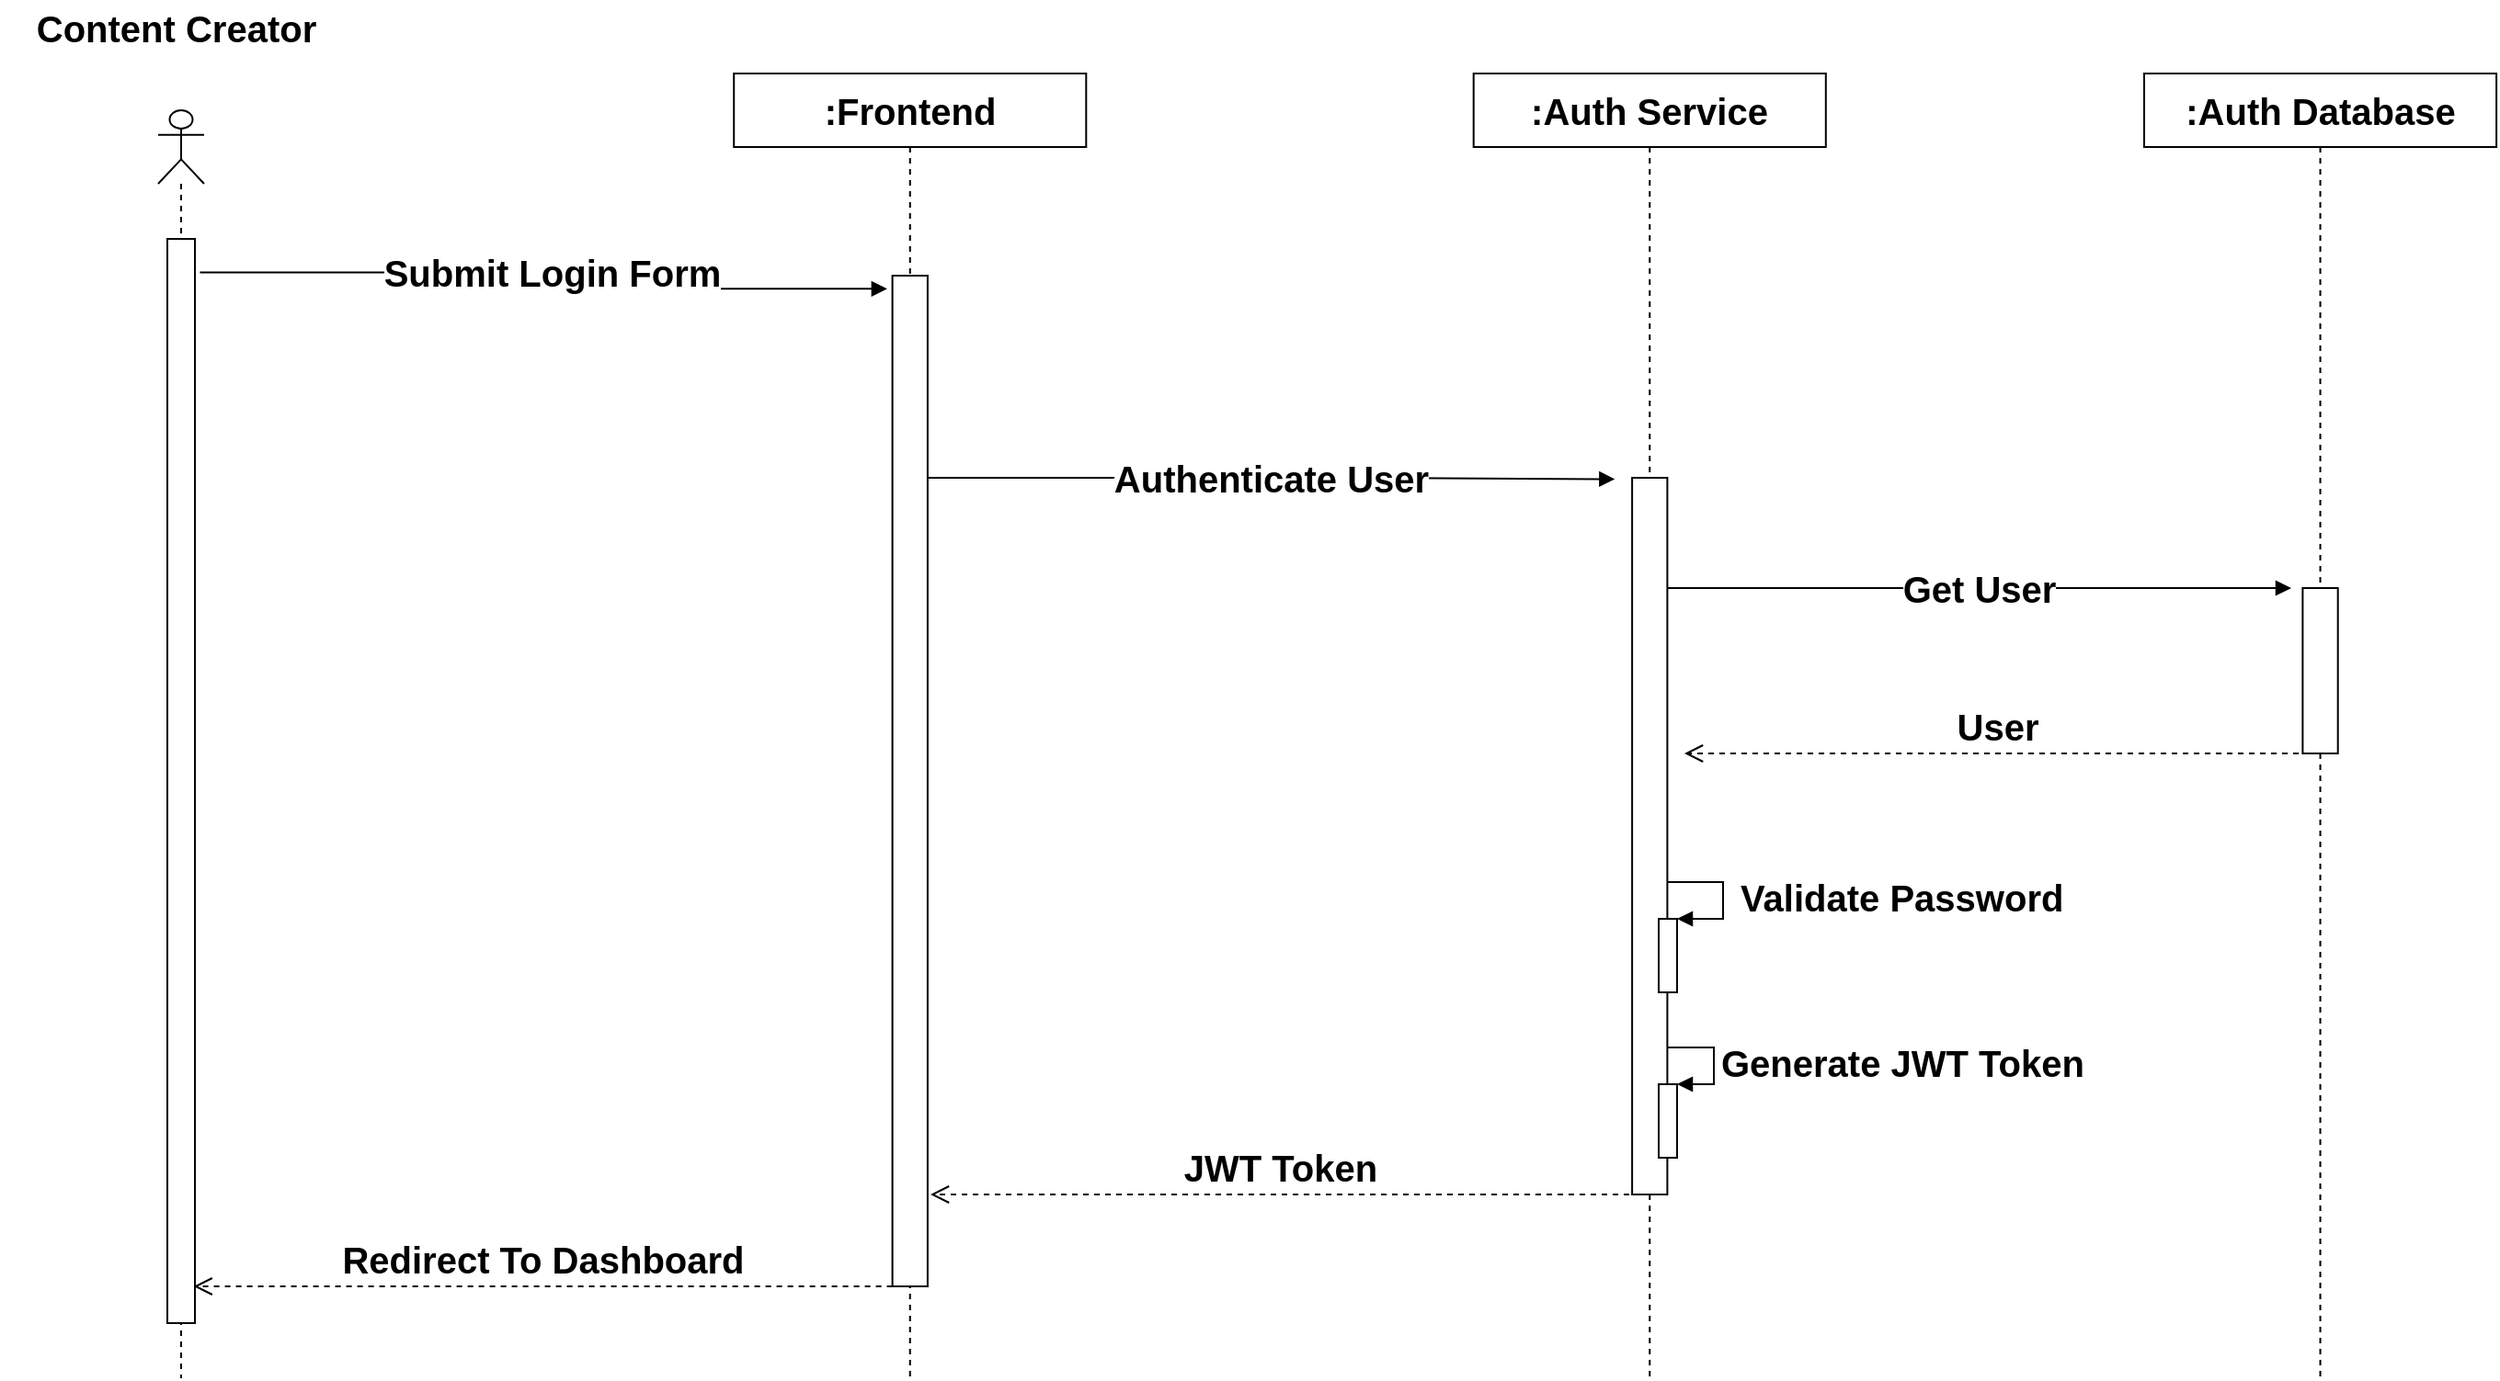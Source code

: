 <mxfile version="20.3.0" type="device"><diagram id="sJVF7KrBOED0QS0s5KzF" name="Page-1"><mxGraphModel dx="1730" dy="1068" grid="1" gridSize="10" guides="1" tooltips="1" connect="1" arrows="1" fold="1" page="1" pageScale="1" pageWidth="850" pageHeight="1100" math="0" shadow="0"><root><mxCell id="0"/><mxCell id="1" parent="0"/><mxCell id="8qWSJdhpEyzjn0t5yj4f-1" value="Content Creator" style="text;html=1;strokeColor=none;fillColor=none;align=center;verticalAlign=middle;whiteSpace=wrap;rounded=0;fontSize=20;fontStyle=1" parent="1" vertex="1"><mxGeometry x="54.23" y="40" width="191.549" height="30" as="geometry"/></mxCell><mxCell id="8qWSJdhpEyzjn0t5yj4f-2" value=":Frontend" style="shape=umlLifeline;perimeter=lifelinePerimeter;whiteSpace=wrap;html=1;container=1;collapsible=0;recursiveResize=0;outlineConnect=0;fontSize=20;fontStyle=1" parent="1" vertex="1"><mxGeometry x="453.1" y="80" width="191.55" height="710" as="geometry"/></mxCell><mxCell id="8qWSJdhpEyzjn0t5yj4f-3" value="" style="html=1;points=[];perimeter=orthogonalPerimeter;fontSize=20;fontStyle=1" parent="8qWSJdhpEyzjn0t5yj4f-2" vertex="1"><mxGeometry x="86.2" y="110" width="19.15" height="550" as="geometry"/></mxCell><mxCell id="8qWSJdhpEyzjn0t5yj4f-35" value="Authenticate User" style="edgeStyle=elbowEdgeStyle;fontSize=20;html=1;endArrow=block;endFill=1;rounded=0;exitX=1.181;exitY=0.031;exitDx=0;exitDy=0;exitPerimeter=0;entryX=-0.15;entryY=0.013;entryDx=0;entryDy=0;entryPerimeter=0;fontStyle=1" parent="8qWSJdhpEyzjn0t5yj4f-2" edge="1"><mxGeometry width="160" relative="1" as="geometry"><mxPoint x="105.355" y="220.0" as="sourcePoint"/><mxPoint x="479.068" y="220.73" as="targetPoint"/><Array as="points"><mxPoint x="328.696" y="188.38"/></Array></mxGeometry></mxCell><mxCell id="8qWSJdhpEyzjn0t5yj4f-49" value="Redirect To Dashboard" style="html=1;verticalAlign=bottom;endArrow=open;dashed=1;endSize=8;rounded=0;fontSize=20;fontStyle=1" parent="8qWSJdhpEyzjn0t5yj4f-2" edge="1"><mxGeometry relative="1" as="geometry"><mxPoint x="86.2" y="660.0" as="sourcePoint"/><mxPoint x="-293.8" y="660.0" as="targetPoint"/></mxGeometry></mxCell><mxCell id="8qWSJdhpEyzjn0t5yj4f-9" value="Submit Login Form" style="edgeStyle=elbowEdgeStyle;fontSize=20;html=1;endArrow=block;endFill=1;rounded=0;exitX=1.181;exitY=0.031;exitDx=0;exitDy=0;exitPerimeter=0;entryX=-0.15;entryY=0.013;entryDx=0;entryDy=0;entryPerimeter=0;fontStyle=1" parent="1" source="8qWSJdhpEyzjn0t5yj4f-27" target="8qWSJdhpEyzjn0t5yj4f-3" edge="1"><mxGeometry width="160" relative="1" as="geometry"><mxPoint x="175.352" y="170" as="sourcePoint"/><mxPoint x="529.718" y="170" as="targetPoint"/><Array as="points"><mxPoint x="386.056" y="170"/></Array></mxGeometry></mxCell><mxCell id="8qWSJdhpEyzjn0t5yj4f-10" value=":Auth Service" style="shape=umlLifeline;perimeter=lifelinePerimeter;whiteSpace=wrap;html=1;container=1;collapsible=0;recursiveResize=0;outlineConnect=0;fontSize=20;fontStyle=1" parent="1" vertex="1"><mxGeometry x="855.35" y="80" width="191.55" height="710" as="geometry"/></mxCell><mxCell id="8qWSJdhpEyzjn0t5yj4f-11" value="" style="html=1;points=[];perimeter=orthogonalPerimeter;fontSize=20;fontStyle=1" parent="8qWSJdhpEyzjn0t5yj4f-10" vertex="1"><mxGeometry x="86.2" y="220" width="19.15" height="390" as="geometry"/></mxCell><mxCell id="8qWSJdhpEyzjn0t5yj4f-42" value="Get User" style="edgeStyle=elbowEdgeStyle;fontSize=20;html=1;endArrow=block;endFill=1;rounded=0;exitX=1.181;exitY=0.031;exitDx=0;exitDy=0;exitPerimeter=0;fontStyle=1" parent="8qWSJdhpEyzjn0t5yj4f-10" edge="1"><mxGeometry width="160" relative="1" as="geometry"><mxPoint x="105.355" y="280.0" as="sourcePoint"/><mxPoint x="444.65" y="280" as="targetPoint"/><Array as="points"><mxPoint x="328.696" y="248.38"/></Array></mxGeometry></mxCell><mxCell id="8qWSJdhpEyzjn0t5yj4f-44" value="" style="html=1;points=[];perimeter=orthogonalPerimeter;fontSize=20;fontStyle=1" parent="8qWSJdhpEyzjn0t5yj4f-10" vertex="1"><mxGeometry x="100.65" y="460" width="10" height="40" as="geometry"/></mxCell><mxCell id="8qWSJdhpEyzjn0t5yj4f-45" value="&amp;nbsp;Validate Password" style="edgeStyle=orthogonalEdgeStyle;html=1;align=left;spacingLeft=2;endArrow=block;rounded=0;entryX=1;entryY=0;fontSize=20;fontStyle=1" parent="8qWSJdhpEyzjn0t5yj4f-10" target="8qWSJdhpEyzjn0t5yj4f-44" edge="1"><mxGeometry relative="1" as="geometry"><mxPoint x="105.65" y="440" as="sourcePoint"/><Array as="points"><mxPoint x="135.65" y="440"/></Array></mxGeometry></mxCell><mxCell id="8qWSJdhpEyzjn0t5yj4f-46" value="" style="html=1;points=[];perimeter=orthogonalPerimeter;fontSize=20;fontStyle=1" parent="8qWSJdhpEyzjn0t5yj4f-10" vertex="1"><mxGeometry x="100.65" y="550" width="10" height="40" as="geometry"/></mxCell><mxCell id="8qWSJdhpEyzjn0t5yj4f-47" value="Generate JWT Token" style="edgeStyle=orthogonalEdgeStyle;html=1;align=left;spacingLeft=2;endArrow=block;rounded=0;entryX=1;entryY=0;fontSize=20;fontStyle=1" parent="8qWSJdhpEyzjn0t5yj4f-10" target="8qWSJdhpEyzjn0t5yj4f-46" edge="1"><mxGeometry relative="1" as="geometry"><mxPoint x="105.65" y="530" as="sourcePoint"/><Array as="points"><mxPoint x="130.65" y="530"/></Array></mxGeometry></mxCell><mxCell id="8qWSJdhpEyzjn0t5yj4f-48" value="JWT Token" style="html=1;verticalAlign=bottom;endArrow=open;dashed=1;endSize=8;rounded=0;fontSize=20;fontStyle=1" parent="8qWSJdhpEyzjn0t5yj4f-10" edge="1"><mxGeometry relative="1" as="geometry"><mxPoint x="84.65" y="610" as="sourcePoint"/><mxPoint x="-295.35" y="610" as="targetPoint"/></mxGeometry></mxCell><mxCell id="8qWSJdhpEyzjn0t5yj4f-26" value="" style="shape=umlLifeline;participant=umlActor;perimeter=lifelinePerimeter;whiteSpace=wrap;html=1;container=1;collapsible=0;recursiveResize=0;verticalAlign=top;spacingTop=36;outlineConnect=0;fontSize=20;fontStyle=1" parent="1" vertex="1"><mxGeometry x="140" y="100" width="25" height="690" as="geometry"/></mxCell><mxCell id="8qWSJdhpEyzjn0t5yj4f-27" value="" style="html=1;points=[];perimeter=orthogonalPerimeter;fontSize=20;fontStyle=1" parent="8qWSJdhpEyzjn0t5yj4f-26" vertex="1"><mxGeometry x="5" y="70" width="15" height="590" as="geometry"/></mxCell><mxCell id="8qWSJdhpEyzjn0t5yj4f-38" value=":Auth Database" style="shape=umlLifeline;perimeter=lifelinePerimeter;whiteSpace=wrap;html=1;container=1;collapsible=0;recursiveResize=0;outlineConnect=0;fontSize=20;fontStyle=1" parent="1" vertex="1"><mxGeometry x="1220" y="80" width="191.55" height="710" as="geometry"/></mxCell><mxCell id="8qWSJdhpEyzjn0t5yj4f-39" value="" style="html=1;points=[];perimeter=orthogonalPerimeter;fontSize=20;fontStyle=1" parent="8qWSJdhpEyzjn0t5yj4f-38" vertex="1"><mxGeometry x="86.2" y="280" width="19.15" height="90" as="geometry"/></mxCell><mxCell id="8qWSJdhpEyzjn0t5yj4f-43" value="User" style="html=1;verticalAlign=bottom;endArrow=open;dashed=1;endSize=8;rounded=0;fontSize=20;fontStyle=1" parent="8qWSJdhpEyzjn0t5yj4f-38" edge="1"><mxGeometry relative="1" as="geometry"><mxPoint x="90" y="370" as="sourcePoint"/><mxPoint x="-250" y="370" as="targetPoint"/></mxGeometry></mxCell></root></mxGraphModel></diagram></mxfile>